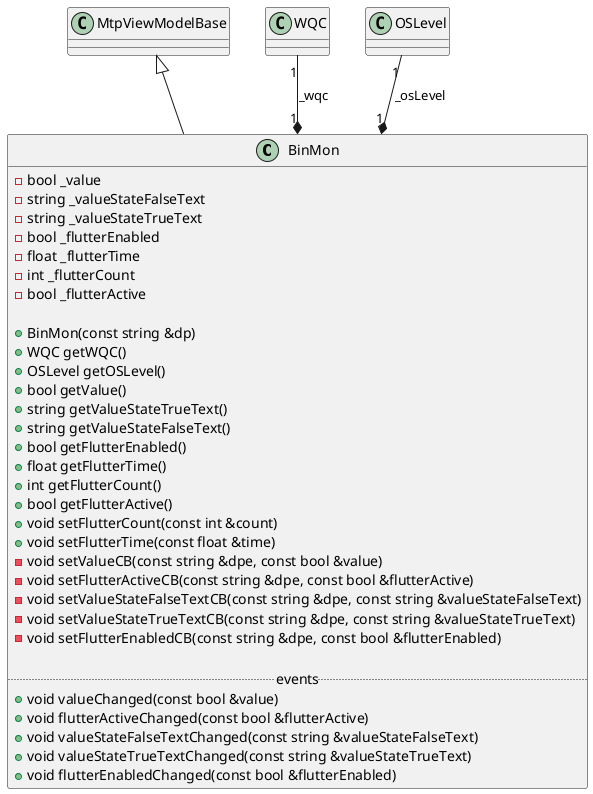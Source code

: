@startuml BinMon

class BinMon
{
    - bool _value
    - string _valueStateFalseText
    - string _valueStateTrueText
    - bool _flutterEnabled
    - float _flutterTime
    - int _flutterCount
    - bool _flutterActive

    + BinMon(const string &dp)
    + WQC getWQC()
    + OSLevel getOSLevel()
    + bool getValue()
    + string getValueStateTrueText()
    + string getValueStateFalseText()
    + bool getFlutterEnabled()
    + float getFlutterTime()
    + int getFlutterCount()
    + bool getFlutterActive()
    + void setFlutterCount(const int &count)
    + void setFlutterTime(const float &time)
    ' DPE: V
    - void setValueCB(const string &dpe, const bool &value)
    ' DPE: VFlutAct
    - void setFlutterActiveCB(const string &dpe, const bool &flutterActive)
    ' DPE: VState0
    - void setValueStateFalseTextCB(const string &dpe, const string &valueStateFalseText)
    ' DPE: VState1
    - void setValueStateTrueTextCB(const string &dpe, const string &valueStateTrueText)
    ' DPE: VFlutEn
    - void setFlutterEnabledCB(const string &dpe, const bool &flutterEnabled)

    ..events..
    + void valueChanged(const bool &value)
    + void flutterActiveChanged(const bool &flutterActive)
    + void valueStateFalseTextChanged(const string &valueStateFalseText)
    + void valueStateTrueTextChanged(const string &valueStateTrueText)
    + void flutterEnabledChanged(const bool &flutterEnabled)
}

MtpViewModelBase <|-- BinMon
' DPE: WQC
WQC "1" --* "1" BinMon : _wqc
' DPE: OSLevel
OSLevel "1" --* "1" BinMon : _osLevel
@enduml